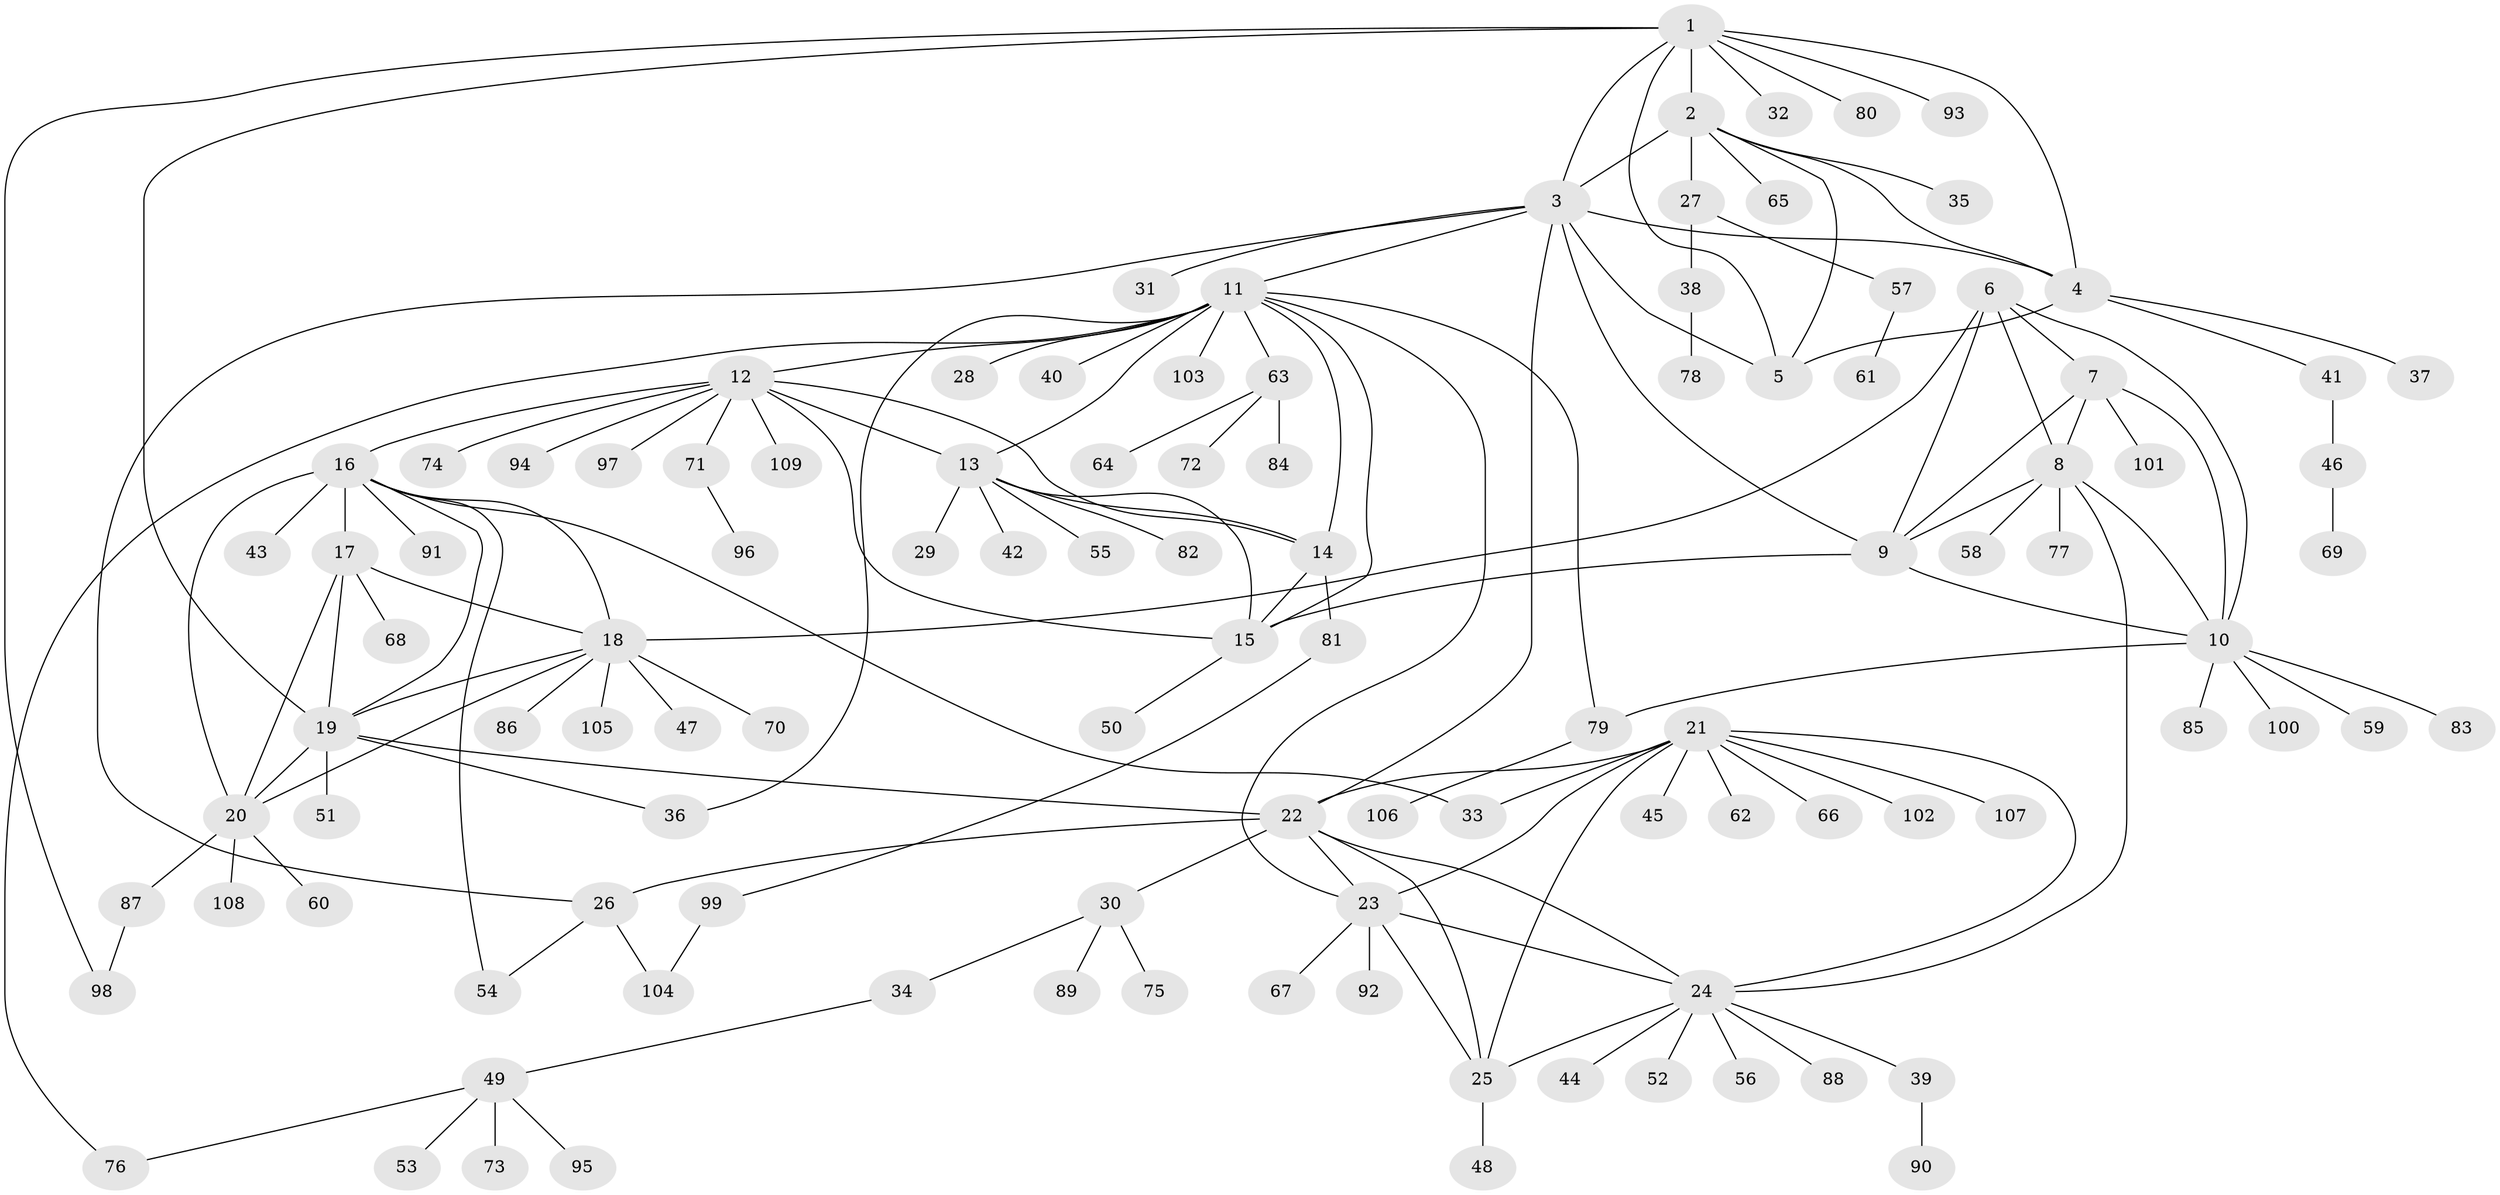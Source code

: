 // Generated by graph-tools (version 1.1) at 2025/55/03/09/25 04:55:12]
// undirected, 109 vertices, 152 edges
graph export_dot {
graph [start="1"]
  node [color=gray90,style=filled];
  1;
  2;
  3;
  4;
  5;
  6;
  7;
  8;
  9;
  10;
  11;
  12;
  13;
  14;
  15;
  16;
  17;
  18;
  19;
  20;
  21;
  22;
  23;
  24;
  25;
  26;
  27;
  28;
  29;
  30;
  31;
  32;
  33;
  34;
  35;
  36;
  37;
  38;
  39;
  40;
  41;
  42;
  43;
  44;
  45;
  46;
  47;
  48;
  49;
  50;
  51;
  52;
  53;
  54;
  55;
  56;
  57;
  58;
  59;
  60;
  61;
  62;
  63;
  64;
  65;
  66;
  67;
  68;
  69;
  70;
  71;
  72;
  73;
  74;
  75;
  76;
  77;
  78;
  79;
  80;
  81;
  82;
  83;
  84;
  85;
  86;
  87;
  88;
  89;
  90;
  91;
  92;
  93;
  94;
  95;
  96;
  97;
  98;
  99;
  100;
  101;
  102;
  103;
  104;
  105;
  106;
  107;
  108;
  109;
  1 -- 2;
  1 -- 3;
  1 -- 4;
  1 -- 5;
  1 -- 19;
  1 -- 32;
  1 -- 80;
  1 -- 93;
  1 -- 98;
  2 -- 3;
  2 -- 4;
  2 -- 5;
  2 -- 27;
  2 -- 35;
  2 -- 65;
  3 -- 4;
  3 -- 5;
  3 -- 9;
  3 -- 11;
  3 -- 22;
  3 -- 26;
  3 -- 31;
  4 -- 5;
  4 -- 37;
  4 -- 41;
  6 -- 7;
  6 -- 8;
  6 -- 9;
  6 -- 10;
  6 -- 18;
  7 -- 8;
  7 -- 9;
  7 -- 10;
  7 -- 101;
  8 -- 9;
  8 -- 10;
  8 -- 24;
  8 -- 58;
  8 -- 77;
  9 -- 10;
  9 -- 15;
  10 -- 59;
  10 -- 79;
  10 -- 83;
  10 -- 85;
  10 -- 100;
  11 -- 12;
  11 -- 13;
  11 -- 14;
  11 -- 15;
  11 -- 23;
  11 -- 28;
  11 -- 36;
  11 -- 40;
  11 -- 63;
  11 -- 76;
  11 -- 79;
  11 -- 103;
  12 -- 13;
  12 -- 14;
  12 -- 15;
  12 -- 16;
  12 -- 71;
  12 -- 74;
  12 -- 94;
  12 -- 97;
  12 -- 109;
  13 -- 14;
  13 -- 15;
  13 -- 29;
  13 -- 42;
  13 -- 55;
  13 -- 82;
  14 -- 15;
  14 -- 81;
  15 -- 50;
  16 -- 17;
  16 -- 18;
  16 -- 19;
  16 -- 20;
  16 -- 33;
  16 -- 43;
  16 -- 54;
  16 -- 91;
  17 -- 18;
  17 -- 19;
  17 -- 20;
  17 -- 68;
  18 -- 19;
  18 -- 20;
  18 -- 47;
  18 -- 70;
  18 -- 86;
  18 -- 105;
  19 -- 20;
  19 -- 22;
  19 -- 36;
  19 -- 51;
  20 -- 60;
  20 -- 87;
  20 -- 108;
  21 -- 22;
  21 -- 23;
  21 -- 24;
  21 -- 25;
  21 -- 33;
  21 -- 45;
  21 -- 62;
  21 -- 66;
  21 -- 102;
  21 -- 107;
  22 -- 23;
  22 -- 24;
  22 -- 25;
  22 -- 26;
  22 -- 30;
  23 -- 24;
  23 -- 25;
  23 -- 67;
  23 -- 92;
  24 -- 25;
  24 -- 39;
  24 -- 44;
  24 -- 52;
  24 -- 56;
  24 -- 88;
  25 -- 48;
  26 -- 54;
  26 -- 104;
  27 -- 38;
  27 -- 57;
  30 -- 34;
  30 -- 75;
  30 -- 89;
  34 -- 49;
  38 -- 78;
  39 -- 90;
  41 -- 46;
  46 -- 69;
  49 -- 53;
  49 -- 73;
  49 -- 76;
  49 -- 95;
  57 -- 61;
  63 -- 64;
  63 -- 72;
  63 -- 84;
  71 -- 96;
  79 -- 106;
  81 -- 99;
  87 -- 98;
  99 -- 104;
}
